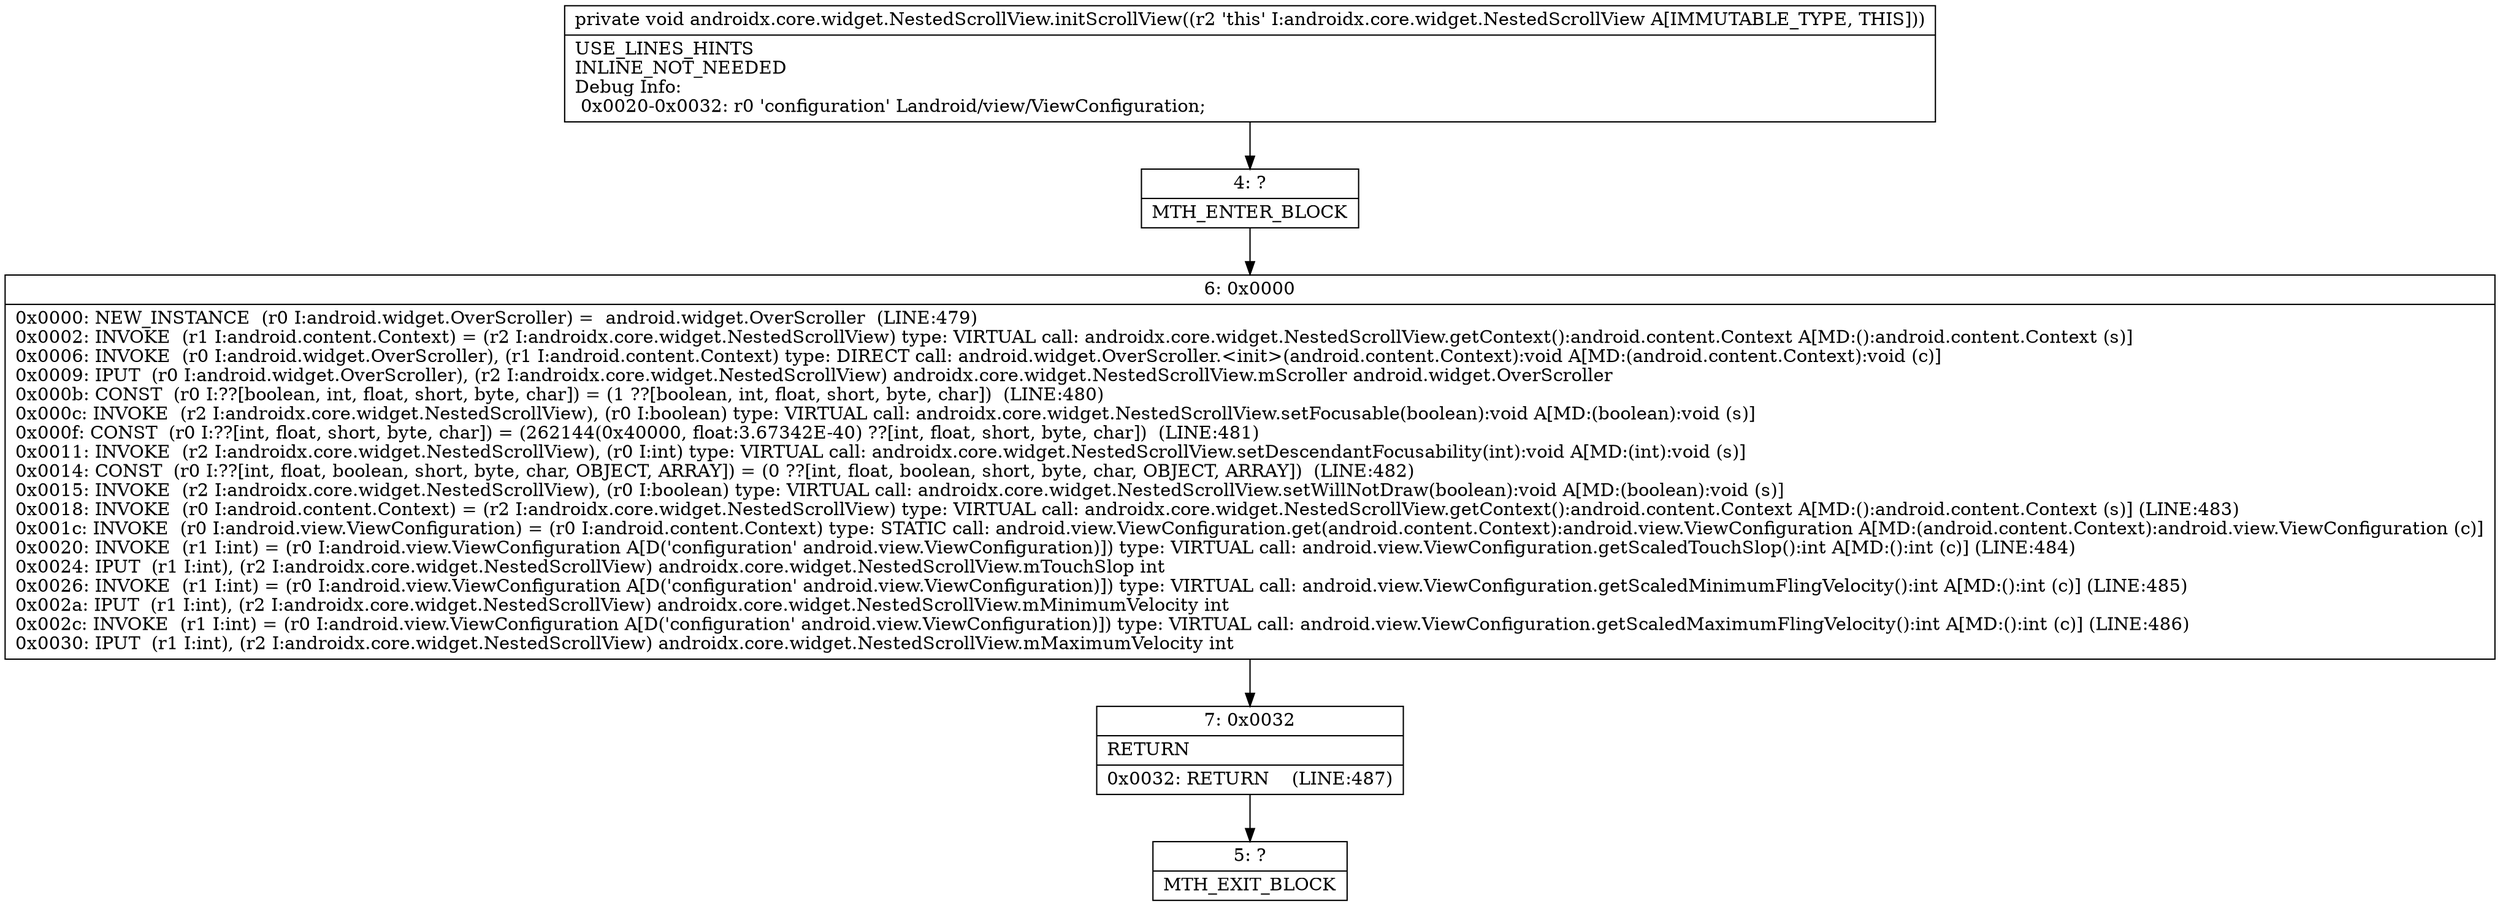 digraph "CFG forandroidx.core.widget.NestedScrollView.initScrollView()V" {
Node_4 [shape=record,label="{4\:\ ?|MTH_ENTER_BLOCK\l}"];
Node_6 [shape=record,label="{6\:\ 0x0000|0x0000: NEW_INSTANCE  (r0 I:android.widget.OverScroller) =  android.widget.OverScroller  (LINE:479)\l0x0002: INVOKE  (r1 I:android.content.Context) = (r2 I:androidx.core.widget.NestedScrollView) type: VIRTUAL call: androidx.core.widget.NestedScrollView.getContext():android.content.Context A[MD:():android.content.Context (s)]\l0x0006: INVOKE  (r0 I:android.widget.OverScroller), (r1 I:android.content.Context) type: DIRECT call: android.widget.OverScroller.\<init\>(android.content.Context):void A[MD:(android.content.Context):void (c)]\l0x0009: IPUT  (r0 I:android.widget.OverScroller), (r2 I:androidx.core.widget.NestedScrollView) androidx.core.widget.NestedScrollView.mScroller android.widget.OverScroller \l0x000b: CONST  (r0 I:??[boolean, int, float, short, byte, char]) = (1 ??[boolean, int, float, short, byte, char])  (LINE:480)\l0x000c: INVOKE  (r2 I:androidx.core.widget.NestedScrollView), (r0 I:boolean) type: VIRTUAL call: androidx.core.widget.NestedScrollView.setFocusable(boolean):void A[MD:(boolean):void (s)]\l0x000f: CONST  (r0 I:??[int, float, short, byte, char]) = (262144(0x40000, float:3.67342E\-40) ??[int, float, short, byte, char])  (LINE:481)\l0x0011: INVOKE  (r2 I:androidx.core.widget.NestedScrollView), (r0 I:int) type: VIRTUAL call: androidx.core.widget.NestedScrollView.setDescendantFocusability(int):void A[MD:(int):void (s)]\l0x0014: CONST  (r0 I:??[int, float, boolean, short, byte, char, OBJECT, ARRAY]) = (0 ??[int, float, boolean, short, byte, char, OBJECT, ARRAY])  (LINE:482)\l0x0015: INVOKE  (r2 I:androidx.core.widget.NestedScrollView), (r0 I:boolean) type: VIRTUAL call: androidx.core.widget.NestedScrollView.setWillNotDraw(boolean):void A[MD:(boolean):void (s)]\l0x0018: INVOKE  (r0 I:android.content.Context) = (r2 I:androidx.core.widget.NestedScrollView) type: VIRTUAL call: androidx.core.widget.NestedScrollView.getContext():android.content.Context A[MD:():android.content.Context (s)] (LINE:483)\l0x001c: INVOKE  (r0 I:android.view.ViewConfiguration) = (r0 I:android.content.Context) type: STATIC call: android.view.ViewConfiguration.get(android.content.Context):android.view.ViewConfiguration A[MD:(android.content.Context):android.view.ViewConfiguration (c)]\l0x0020: INVOKE  (r1 I:int) = (r0 I:android.view.ViewConfiguration A[D('configuration' android.view.ViewConfiguration)]) type: VIRTUAL call: android.view.ViewConfiguration.getScaledTouchSlop():int A[MD:():int (c)] (LINE:484)\l0x0024: IPUT  (r1 I:int), (r2 I:androidx.core.widget.NestedScrollView) androidx.core.widget.NestedScrollView.mTouchSlop int \l0x0026: INVOKE  (r1 I:int) = (r0 I:android.view.ViewConfiguration A[D('configuration' android.view.ViewConfiguration)]) type: VIRTUAL call: android.view.ViewConfiguration.getScaledMinimumFlingVelocity():int A[MD:():int (c)] (LINE:485)\l0x002a: IPUT  (r1 I:int), (r2 I:androidx.core.widget.NestedScrollView) androidx.core.widget.NestedScrollView.mMinimumVelocity int \l0x002c: INVOKE  (r1 I:int) = (r0 I:android.view.ViewConfiguration A[D('configuration' android.view.ViewConfiguration)]) type: VIRTUAL call: android.view.ViewConfiguration.getScaledMaximumFlingVelocity():int A[MD:():int (c)] (LINE:486)\l0x0030: IPUT  (r1 I:int), (r2 I:androidx.core.widget.NestedScrollView) androidx.core.widget.NestedScrollView.mMaximumVelocity int \l}"];
Node_7 [shape=record,label="{7\:\ 0x0032|RETURN\l|0x0032: RETURN    (LINE:487)\l}"];
Node_5 [shape=record,label="{5\:\ ?|MTH_EXIT_BLOCK\l}"];
MethodNode[shape=record,label="{private void androidx.core.widget.NestedScrollView.initScrollView((r2 'this' I:androidx.core.widget.NestedScrollView A[IMMUTABLE_TYPE, THIS]))  | USE_LINES_HINTS\lINLINE_NOT_NEEDED\lDebug Info:\l  0x0020\-0x0032: r0 'configuration' Landroid\/view\/ViewConfiguration;\l}"];
MethodNode -> Node_4;Node_4 -> Node_6;
Node_6 -> Node_7;
Node_7 -> Node_5;
}

